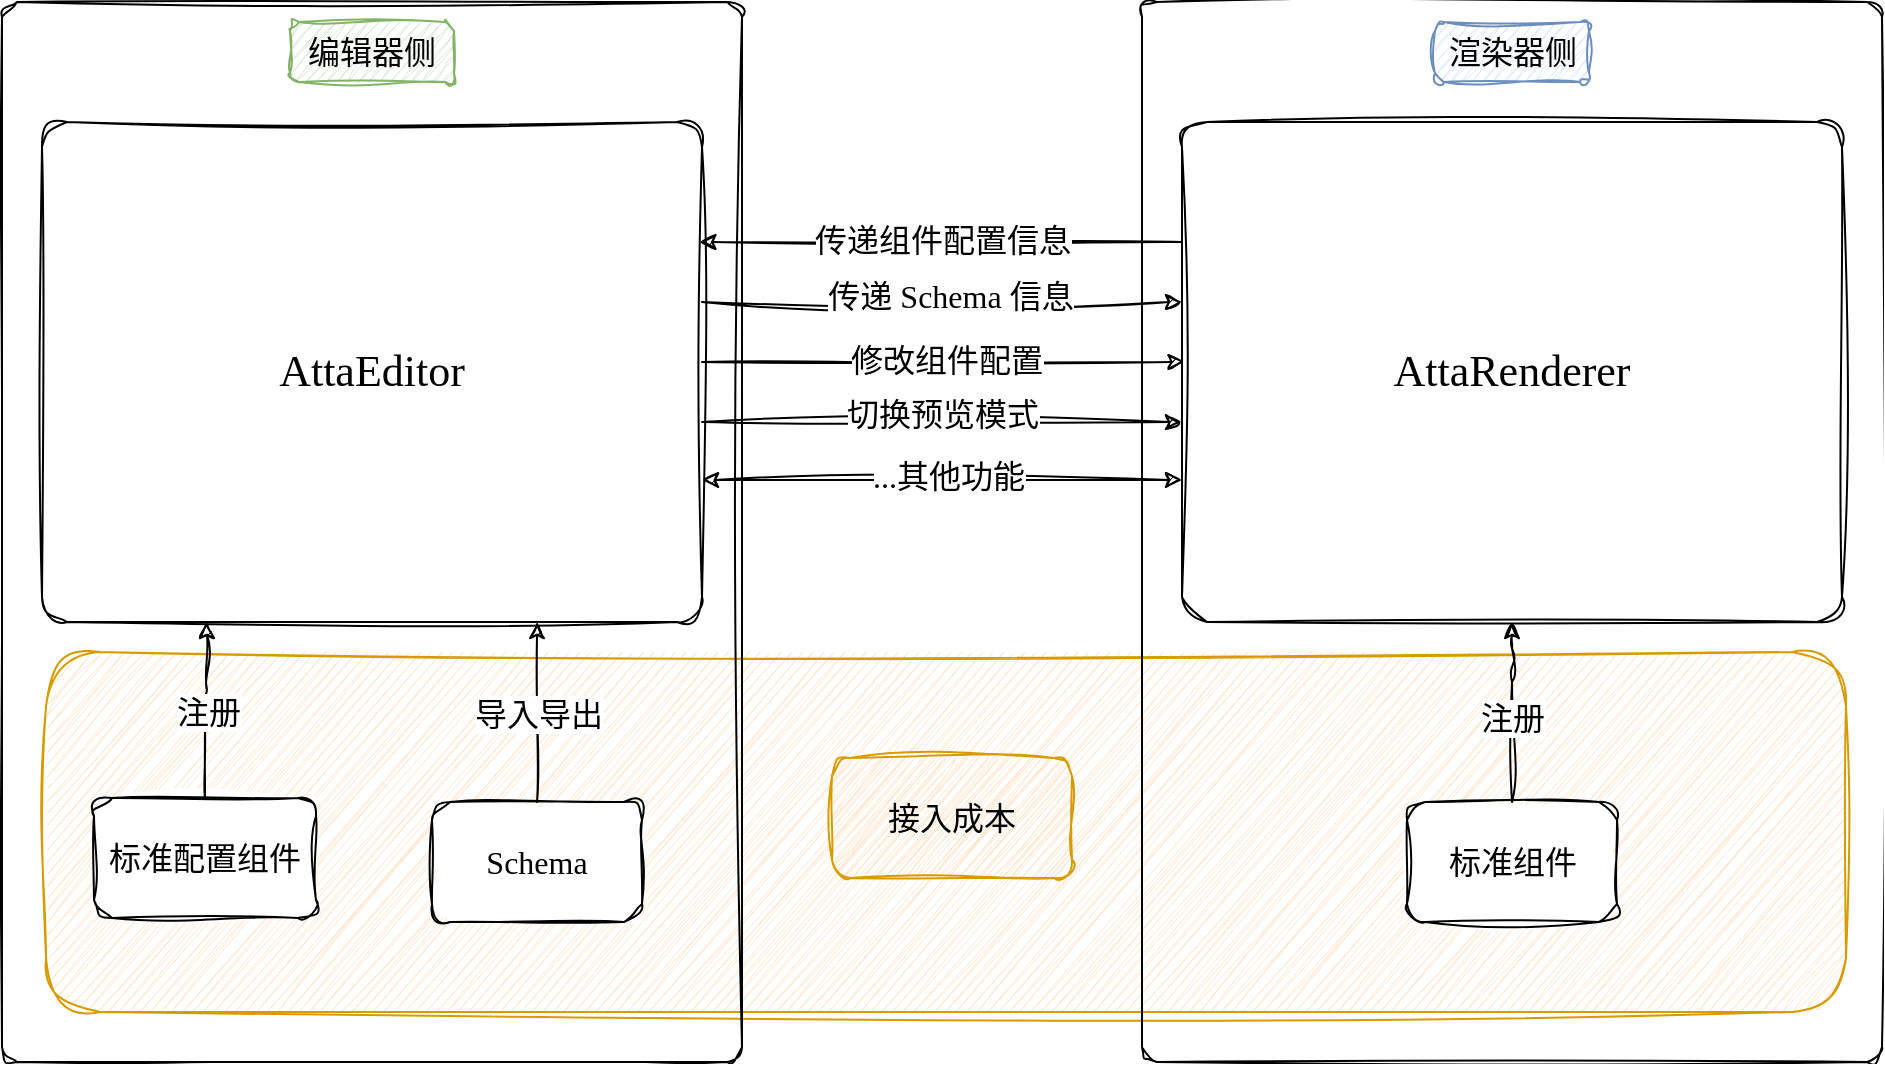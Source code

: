 <mxfile version="24.6.4" type="github">
  <diagram name="Page-1" id="TNFsPiDBhB_fO3bs6rcL">
    <mxGraphModel dx="1158" dy="675" grid="0" gridSize="10" guides="1" tooltips="1" connect="1" arrows="1" fold="1" page="0" pageScale="1" pageWidth="850" pageHeight="1100" background="none" math="0" shadow="0">
      <root>
        <mxCell id="0" />
        <mxCell id="1" style="" parent="0" />
        <mxCell id="afXckdF-TuW1oSBDv_3V-54" value="" style="rounded=1;whiteSpace=wrap;html=1;fillColor=#ffe6cc;fillStyle=auto;strokeColor=#d79b00;shadow=0;sketch=1;curveFitting=1;jiggle=2;fontFamily=Comic Sans MS;" vertex="1" parent="1">
          <mxGeometry x="42" y="495" width="900" height="180" as="geometry" />
        </mxCell>
        <mxCell id="afXckdF-TuW1oSBDv_3V-31" value="" style="rounded=1;whiteSpace=wrap;html=1;arcSize=2;fillColor=none;sketch=1;curveFitting=1;jiggle=2;fontFamily=Comic Sans MS;" vertex="1" parent="1">
          <mxGeometry x="20" y="170" width="370" height="530" as="geometry" />
        </mxCell>
        <mxCell id="afXckdF-TuW1oSBDv_3V-32" value="&lt;font style=&quot;font-size: 16px;&quot;&gt;编辑器侧&lt;/font&gt;" style="text;html=1;align=center;verticalAlign=middle;whiteSpace=wrap;rounded=1;fillColor=#d5e8d4;strokeColor=#82b366;sketch=1;curveFitting=1;jiggle=2;fontFamily=Comic Sans MS;" vertex="1" parent="1">
          <mxGeometry x="164" y="180" width="82" height="30" as="geometry" />
        </mxCell>
        <mxCell id="afXckdF-TuW1oSBDv_3V-55" style="edgeStyle=orthogonalEdgeStyle;rounded=1;orthogonalLoop=1;jettySize=auto;html=1;entryX=0.996;entryY=0.153;entryDx=0;entryDy=0;exitX=0;exitY=0.153;exitDx=0;exitDy=0;exitPerimeter=0;entryPerimeter=0;sketch=1;curveFitting=1;jiggle=2;fontFamily=Comic Sans MS;" edge="1" parent="1">
          <mxGeometry relative="1" as="geometry">
            <mxPoint x="610" y="290.0" as="sourcePoint" />
            <mxPoint x="368.68" y="290.0" as="targetPoint" />
          </mxGeometry>
        </mxCell>
        <mxCell id="afXckdF-TuW1oSBDv_3V-57" value="传递组件配置信息" style="edgeLabel;html=1;align=center;verticalAlign=middle;resizable=0;points=[];fontSize=16;sketch=1;curveFitting=1;jiggle=2;rounded=1;fontFamily=Comic Sans MS;" vertex="1" connectable="0" parent="afXckdF-TuW1oSBDv_3V-55">
          <mxGeometry x="-0.005" y="-1" relative="1" as="geometry">
            <mxPoint as="offset" />
          </mxGeometry>
        </mxCell>
        <mxCell id="afXckdF-TuW1oSBDv_3V-58" style="edgeStyle=orthogonalEdgeStyle;rounded=1;orthogonalLoop=1;jettySize=auto;html=1;entryX=0;entryY=0.48;entryDx=0;entryDy=0;exitX=0.996;exitY=0.343;exitDx=0;exitDy=0;exitPerimeter=0;entryPerimeter=0;sketch=1;curveFitting=1;jiggle=2;fontFamily=Comic Sans MS;" edge="1" parent="1">
          <mxGeometry relative="1" as="geometry">
            <mxPoint x="370.0" y="350.0" as="sourcePoint" />
            <mxPoint x="611.32" y="350" as="targetPoint" />
          </mxGeometry>
        </mxCell>
        <mxCell id="afXckdF-TuW1oSBDv_3V-59" value="修改组件配置" style="edgeLabel;html=1;align=center;verticalAlign=middle;resizable=0;points=[];fontSize=16;sketch=1;curveFitting=1;jiggle=2;rounded=1;fontFamily=Comic Sans MS;" vertex="1" connectable="0" parent="afXckdF-TuW1oSBDv_3V-58">
          <mxGeometry x="0.01" relative="1" as="geometry">
            <mxPoint y="-1" as="offset" />
          </mxGeometry>
        </mxCell>
        <mxCell id="afXckdF-TuW1oSBDv_3V-62" style="edgeStyle=orthogonalEdgeStyle;rounded=1;orthogonalLoop=1;jettySize=auto;html=1;exitX=1;exitY=0.5;exitDx=0;exitDy=0;sketch=1;curveFitting=1;jiggle=2;fontFamily=Comic Sans MS;" edge="1" parent="1">
          <mxGeometry relative="1" as="geometry">
            <mxPoint x="370" y="380" as="sourcePoint" />
            <mxPoint x="610" y="380" as="targetPoint" />
          </mxGeometry>
        </mxCell>
        <mxCell id="afXckdF-TuW1oSBDv_3V-63" value="切换预览模式" style="edgeLabel;html=1;align=center;verticalAlign=middle;resizable=0;points=[];fontSize=16;sketch=1;curveFitting=1;jiggle=2;rounded=1;fontFamily=Comic Sans MS;" vertex="1" connectable="0" parent="afXckdF-TuW1oSBDv_3V-62">
          <mxGeometry y="4" relative="1" as="geometry">
            <mxPoint as="offset" />
          </mxGeometry>
        </mxCell>
        <mxCell id="afXckdF-TuW1oSBDv_3V-66" style="edgeStyle=orthogonalEdgeStyle;rounded=1;orthogonalLoop=1;jettySize=auto;html=1;exitX=1;exitY=0.25;exitDx=0;exitDy=0;entryX=0;entryY=0.25;entryDx=0;entryDy=0;fontSize=15;sketch=1;curveFitting=1;jiggle=2;fontFamily=Comic Sans MS;" edge="1" parent="1">
          <mxGeometry relative="1" as="geometry">
            <mxPoint x="370" y="320" as="sourcePoint" />
            <mxPoint x="610" y="320" as="targetPoint" />
          </mxGeometry>
        </mxCell>
        <mxCell id="afXckdF-TuW1oSBDv_3V-67" value="传递 Schema 信息" style="edgeLabel;html=1;align=center;verticalAlign=middle;resizable=0;points=[];fontSize=16;sketch=1;curveFitting=1;jiggle=2;rounded=1;fontFamily=Comic Sans MS;" vertex="1" connectable="0" parent="afXckdF-TuW1oSBDv_3V-66">
          <mxGeometry x="0.031" y="3" relative="1" as="geometry">
            <mxPoint as="offset" />
          </mxGeometry>
        </mxCell>
        <mxCell id="afXckdF-TuW1oSBDv_3V-33" value="&lt;font style=&quot;font-size: 22px;&quot;&gt;AttaEditor&lt;/font&gt;" style="rounded=1;whiteSpace=wrap;html=1;arcSize=5;sketch=1;curveFitting=1;jiggle=2;fontFamily=Comic Sans MS;" vertex="1" parent="1">
          <mxGeometry x="40" y="230" width="330" height="250" as="geometry" />
        </mxCell>
        <mxCell id="afXckdF-TuW1oSBDv_3V-34" value="&lt;font style=&quot;font-size: 16px;&quot;&gt;标准配置组件&lt;/font&gt;" style="rounded=1;whiteSpace=wrap;html=1;sketch=1;curveFitting=1;jiggle=2;fontFamily=Comic Sans MS;" vertex="1" parent="1">
          <mxGeometry x="66" y="568" width="111" height="60" as="geometry" />
        </mxCell>
        <mxCell id="afXckdF-TuW1oSBDv_3V-35" value="&lt;font style=&quot;font-size: 16px;&quot;&gt;Schema&lt;/font&gt;" style="rounded=1;whiteSpace=wrap;html=1;sketch=1;curveFitting=1;jiggle=2;fontFamily=Comic Sans MS;" vertex="1" parent="1">
          <mxGeometry x="235" y="570" width="105" height="60" as="geometry" />
        </mxCell>
        <mxCell id="afXckdF-TuW1oSBDv_3V-38" style="edgeStyle=orthogonalEdgeStyle;rounded=1;orthogonalLoop=1;jettySize=auto;html=1;entryX=0.75;entryY=1;entryDx=0;entryDy=0;sketch=1;curveFitting=1;jiggle=2;fontFamily=Comic Sans MS;" edge="1" parent="1" source="afXckdF-TuW1oSBDv_3V-35" target="afXckdF-TuW1oSBDv_3V-33">
          <mxGeometry relative="1" as="geometry" />
        </mxCell>
        <mxCell id="afXckdF-TuW1oSBDv_3V-39" value="导入导出" style="edgeLabel;html=1;align=center;verticalAlign=middle;resizable=0;points=[];fontSize=16;sketch=1;curveFitting=1;jiggle=2;rounded=1;fontFamily=Comic Sans MS;" vertex="1" connectable="0" parent="afXckdF-TuW1oSBDv_3V-38">
          <mxGeometry x="-0.044" y="-2" relative="1" as="geometry">
            <mxPoint x="-2" y="-1" as="offset" />
          </mxGeometry>
        </mxCell>
        <mxCell id="afXckdF-TuW1oSBDv_3V-36" style="edgeStyle=orthogonalEdgeStyle;rounded=1;orthogonalLoop=1;jettySize=auto;html=1;strokeColor=default;entryX=0.25;entryY=1;entryDx=0;entryDy=0;sketch=1;curveFitting=1;jiggle=2;fontFamily=Comic Sans MS;" edge="1" parent="1" source="afXckdF-TuW1oSBDv_3V-34" target="afXckdF-TuW1oSBDv_3V-33">
          <mxGeometry relative="1" as="geometry" />
        </mxCell>
        <mxCell id="afXckdF-TuW1oSBDv_3V-37" value="注册" style="edgeLabel;html=1;align=center;verticalAlign=middle;resizable=0;points=[];fontSize=16;labelBackgroundColor=default;sketch=1;curveFitting=1;jiggle=2;rounded=1;fontFamily=Comic Sans MS;" vertex="1" connectable="0" parent="afXckdF-TuW1oSBDv_3V-36">
          <mxGeometry x="0.094" y="-2" relative="1" as="geometry">
            <mxPoint x="-2" y="4" as="offset" />
          </mxGeometry>
        </mxCell>
        <mxCell id="afXckdF-TuW1oSBDv_3V-41" value="" style="rounded=1;whiteSpace=wrap;html=1;arcSize=2;fillColor=none;sketch=1;curveFitting=1;jiggle=2;fontFamily=Comic Sans MS;" vertex="1" parent="1">
          <mxGeometry x="590" y="170" width="370" height="530" as="geometry" />
        </mxCell>
        <mxCell id="afXckdF-TuW1oSBDv_3V-42" value="&lt;font style=&quot;font-size: 16px;&quot;&gt;渲染器侧&lt;/font&gt;" style="text;html=1;align=center;verticalAlign=middle;whiteSpace=wrap;rounded=1;fillColor=#dae8fc;strokeColor=#6c8ebf;sketch=1;curveFitting=1;jiggle=2;fontFamily=Comic Sans MS;" vertex="1" parent="1">
          <mxGeometry x="736.5" y="180" width="77" height="30" as="geometry" />
        </mxCell>
        <mxCell id="afXckdF-TuW1oSBDv_3V-43" value="&lt;font style=&quot;font-size: 22px;&quot;&gt;AttaRenderer&lt;/font&gt;" style="rounded=1;whiteSpace=wrap;html=1;arcSize=5;sketch=1;curveFitting=1;jiggle=2;fontFamily=Comic Sans MS;" vertex="1" parent="1">
          <mxGeometry x="610" y="230" width="330" height="250" as="geometry" />
        </mxCell>
        <mxCell id="afXckdF-TuW1oSBDv_3V-44" value="&lt;font style=&quot;font-size: 16px;&quot;&gt;标准组件&lt;/font&gt;" style="rounded=1;whiteSpace=wrap;html=1;sketch=1;curveFitting=1;jiggle=2;fontFamily=Comic Sans MS;" vertex="1" parent="1">
          <mxGeometry x="722.5" y="570" width="105" height="60" as="geometry" />
        </mxCell>
        <mxCell id="afXckdF-TuW1oSBDv_3V-48" style="edgeStyle=orthogonalEdgeStyle;rounded=1;orthogonalLoop=1;jettySize=auto;html=1;strokeColor=default;entryX=0.5;entryY=1;entryDx=0;entryDy=0;sketch=1;curveFitting=1;jiggle=2;fontFamily=Comic Sans MS;" edge="1" parent="1" source="afXckdF-TuW1oSBDv_3V-44" target="afXckdF-TuW1oSBDv_3V-43">
          <mxGeometry relative="1" as="geometry">
            <Array as="points">
              <mxPoint x="775" y="500" />
              <mxPoint x="775" y="500" />
            </Array>
          </mxGeometry>
        </mxCell>
        <mxCell id="afXckdF-TuW1oSBDv_3V-49" value="注册" style="edgeLabel;html=1;align=center;verticalAlign=middle;resizable=0;points=[];fontSize=16;sketch=1;curveFitting=1;jiggle=2;rounded=1;fontFamily=Comic Sans MS;" vertex="1" connectable="0" parent="afXckdF-TuW1oSBDv_3V-48">
          <mxGeometry x="0.094" y="-2" relative="1" as="geometry">
            <mxPoint x="-2" y="7" as="offset" />
          </mxGeometry>
        </mxCell>
        <mxCell id="afXckdF-TuW1oSBDv_3V-64" value="" style="endArrow=classic;startArrow=classic;html=1;rounded=1;entryX=0;entryY=0.75;entryDx=0;entryDy=0;exitX=1;exitY=0.75;exitDx=0;exitDy=0;sketch=1;curveFitting=1;jiggle=2;fontFamily=Comic Sans MS;" edge="1" parent="1">
          <mxGeometry width="50" height="50" relative="1" as="geometry">
            <mxPoint x="370" y="409" as="sourcePoint" />
            <mxPoint x="610" y="409" as="targetPoint" />
          </mxGeometry>
        </mxCell>
        <mxCell id="afXckdF-TuW1oSBDv_3V-65" value="...其他功能" style="edgeLabel;html=1;align=center;verticalAlign=middle;resizable=0;points=[];fontSize=16;sketch=1;curveFitting=1;jiggle=2;rounded=1;fontFamily=Comic Sans MS;" vertex="1" connectable="0" parent="afXckdF-TuW1oSBDv_3V-64">
          <mxGeometry x="0.021" y="2" relative="1" as="geometry">
            <mxPoint as="offset" />
          </mxGeometry>
        </mxCell>
        <mxCell id="afXckdF-TuW1oSBDv_3V-69" value="&lt;font style=&quot;font-size: 16px;&quot;&gt;接入成本&lt;/font&gt;" style="rounded=1;whiteSpace=wrap;html=1;fillColor=#ffe6cc;strokeColor=#d79b00;sketch=1;curveFitting=1;jiggle=2;fontFamily=Comic Sans MS;" vertex="1" parent="1">
          <mxGeometry x="435" y="548" width="120" height="60" as="geometry" />
        </mxCell>
      </root>
    </mxGraphModel>
  </diagram>
</mxfile>
